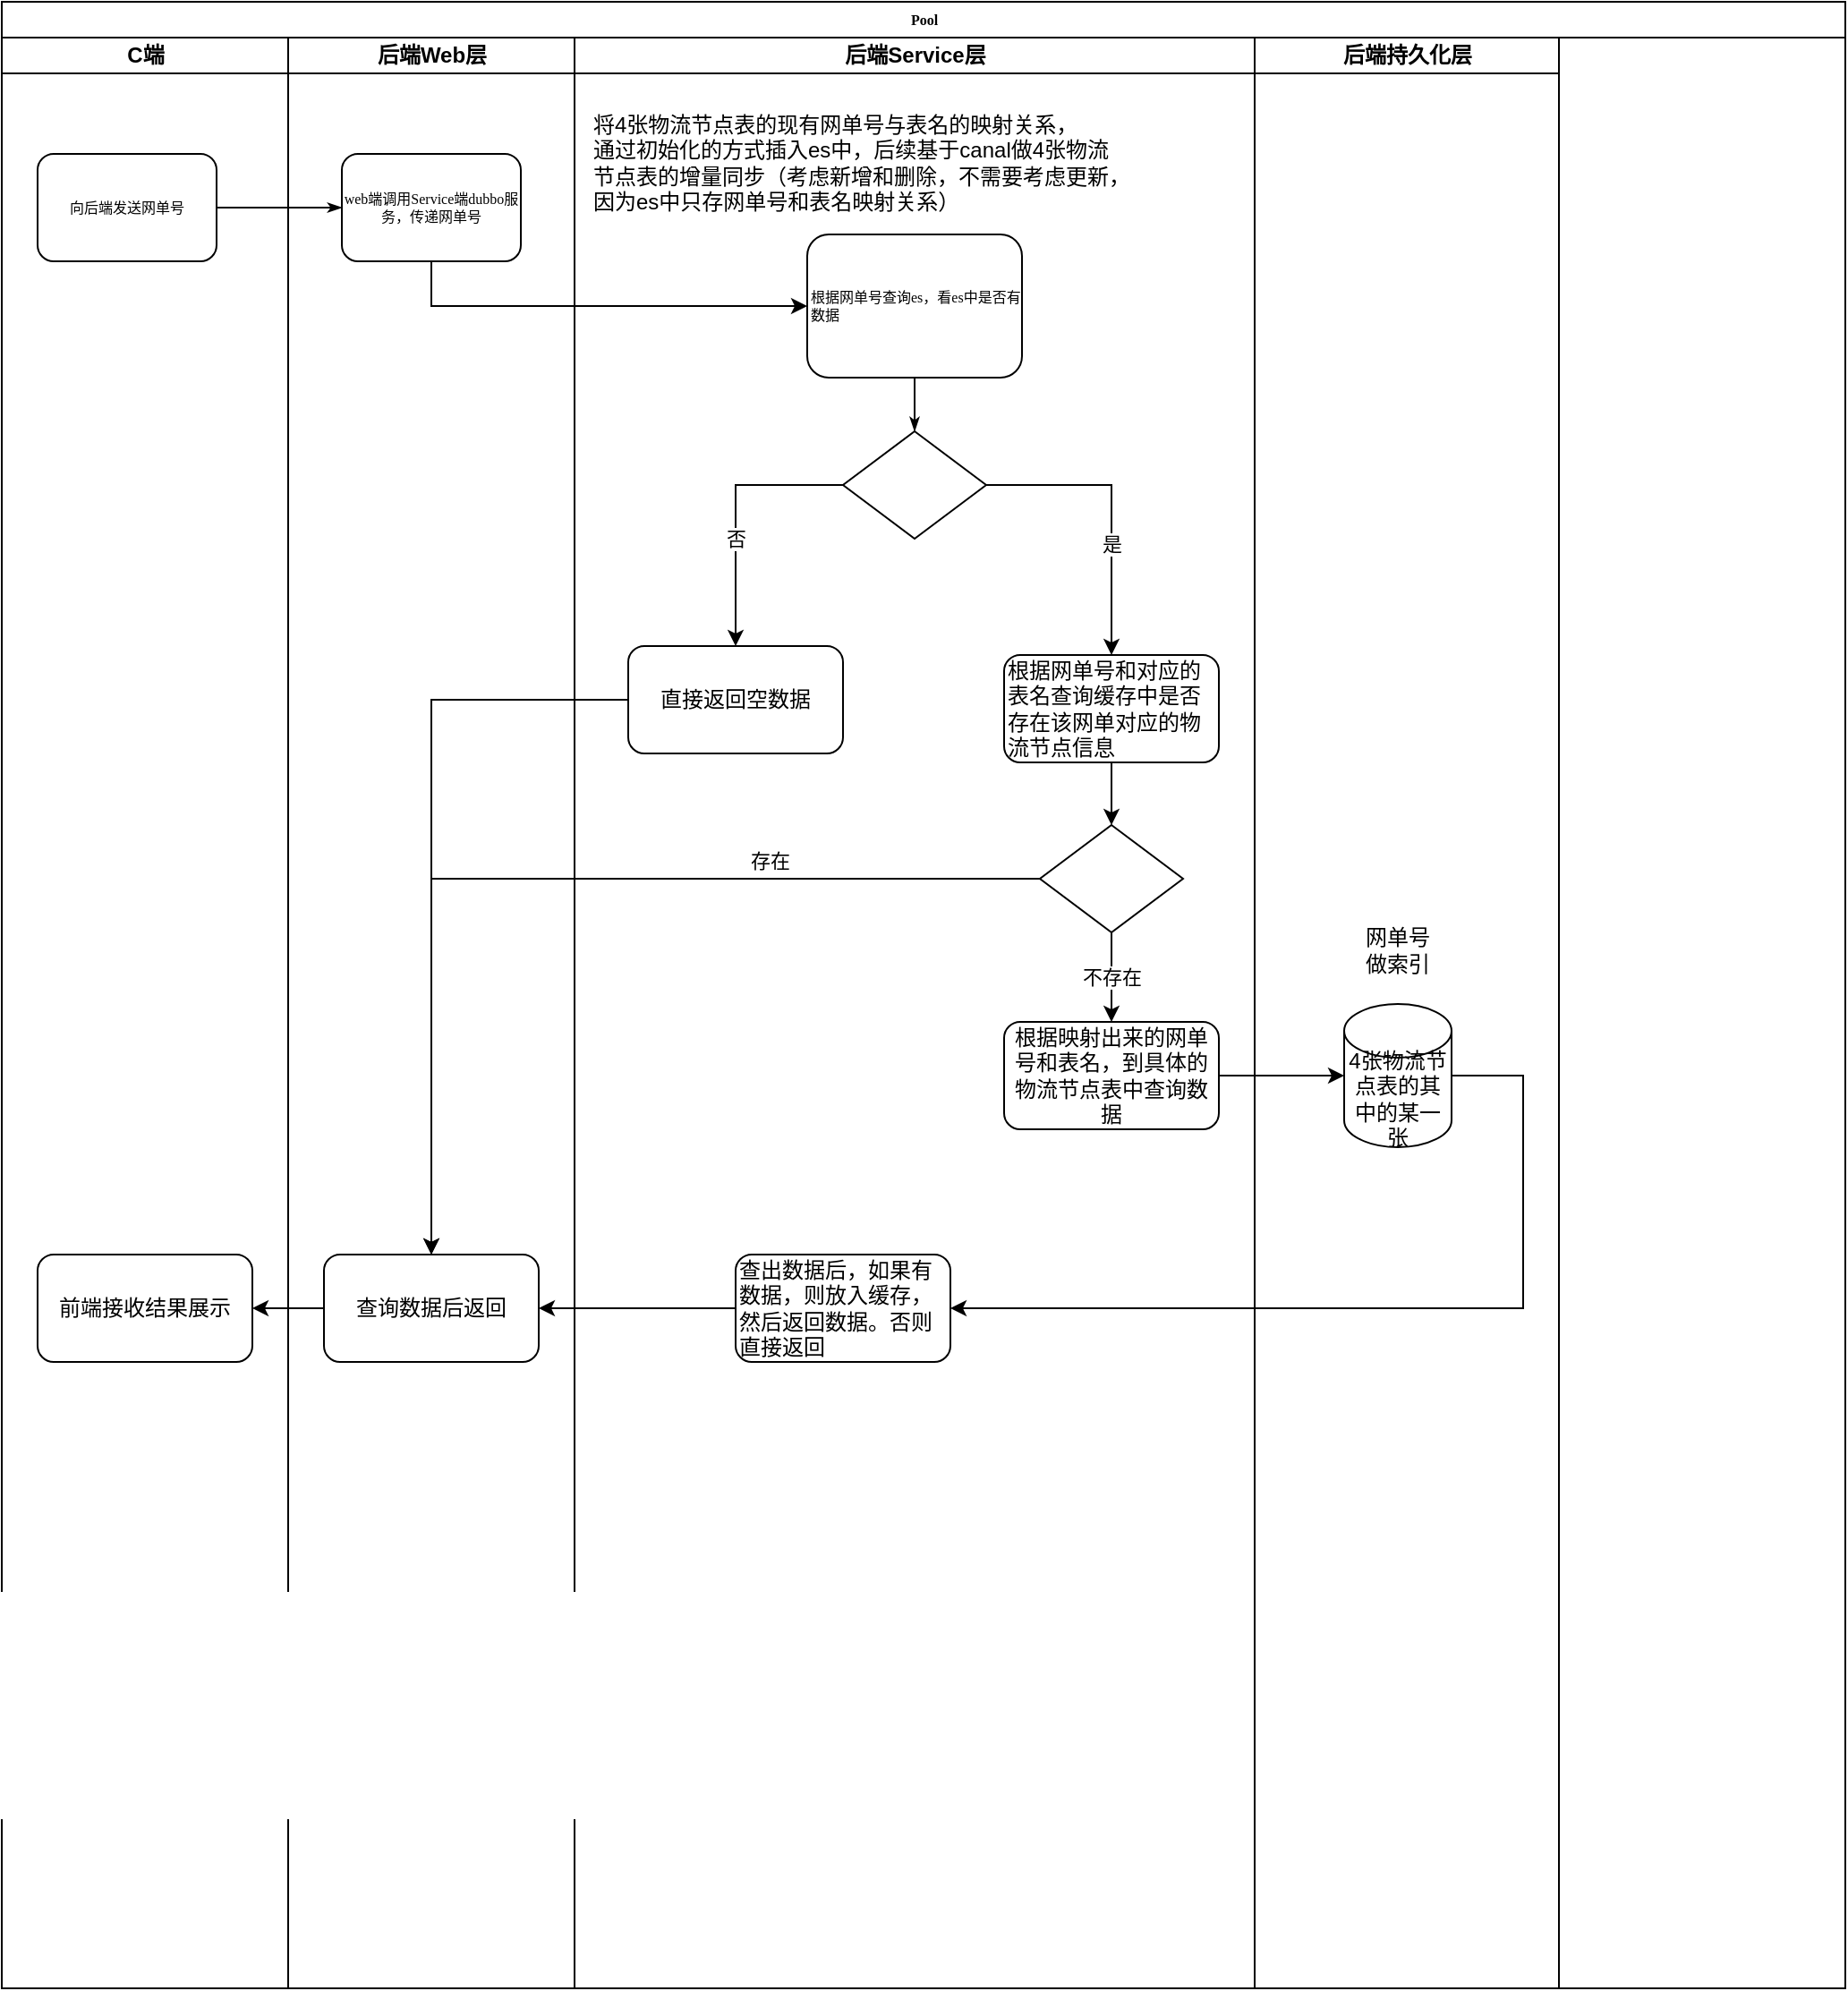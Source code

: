 <mxfile version="14.7.2" type="github">
  <diagram name="Page-1" id="74e2e168-ea6b-b213-b513-2b3c1d86103e">
    <mxGraphModel dx="1886" dy="457" grid="1" gridSize="10" guides="1" tooltips="1" connect="1" arrows="1" fold="1" page="1" pageScale="1" pageWidth="1100" pageHeight="850" background="none" math="0" shadow="0">
      <root>
        <mxCell id="0" />
        <mxCell id="1" parent="0" />
        <mxCell id="77e6c97f196da883-1" value="Pool" style="swimlane;html=1;childLayout=stackLayout;startSize=20;rounded=0;shadow=0;labelBackgroundColor=none;strokeWidth=1;fontFamily=Verdana;fontSize=8;align=center;" parent="1" vertex="1">
          <mxGeometry x="-100" y="30" width="1030" height="1110" as="geometry" />
        </mxCell>
        <mxCell id="77e6c97f196da883-2" value="C端" style="swimlane;html=1;startSize=20;" parent="77e6c97f196da883-1" vertex="1">
          <mxGeometry y="20" width="160" height="1090" as="geometry" />
        </mxCell>
        <mxCell id="77e6c97f196da883-8" value="向后端发送网单号" style="rounded=1;whiteSpace=wrap;html=1;shadow=0;labelBackgroundColor=none;strokeWidth=1;fontFamily=Verdana;fontSize=8;align=center;" parent="77e6c97f196da883-2" vertex="1">
          <mxGeometry x="20" y="65" width="100" height="60" as="geometry" />
        </mxCell>
        <mxCell id="e0kSBJMhbjdzScaZZEaQ-50" value="前端接收结果展示" style="rounded=1;whiteSpace=wrap;html=1;" parent="77e6c97f196da883-2" vertex="1">
          <mxGeometry x="20" y="680" width="120" height="60" as="geometry" />
        </mxCell>
        <mxCell id="77e6c97f196da883-26" style="edgeStyle=orthogonalEdgeStyle;rounded=1;html=1;labelBackgroundColor=none;startArrow=none;startFill=0;startSize=5;endArrow=classicThin;endFill=1;endSize=5;jettySize=auto;orthogonalLoop=1;strokeWidth=1;fontFamily=Verdana;fontSize=8" parent="77e6c97f196da883-1" source="77e6c97f196da883-8" target="77e6c97f196da883-11" edge="1">
          <mxGeometry relative="1" as="geometry" />
        </mxCell>
        <mxCell id="77e6c97f196da883-3" value="后端Web层" style="swimlane;html=1;startSize=20;" parent="77e6c97f196da883-1" vertex="1">
          <mxGeometry x="160" y="20" width="160" height="1090" as="geometry" />
        </mxCell>
        <mxCell id="77e6c97f196da883-11" value="web端调用Service端dubbo服务，传递网单号" style="rounded=1;whiteSpace=wrap;html=1;shadow=0;labelBackgroundColor=none;strokeWidth=1;fontFamily=Verdana;fontSize=8;align=center;" parent="77e6c97f196da883-3" vertex="1">
          <mxGeometry x="30" y="65" width="100" height="60" as="geometry" />
        </mxCell>
        <mxCell id="e0kSBJMhbjdzScaZZEaQ-48" value="查询数据后返回" style="rounded=1;whiteSpace=wrap;html=1;" parent="77e6c97f196da883-3" vertex="1">
          <mxGeometry x="20" y="680" width="120" height="60" as="geometry" />
        </mxCell>
        <mxCell id="77e6c97f196da883-4" value="后端Service层" style="swimlane;html=1;startSize=20;" parent="77e6c97f196da883-1" vertex="1">
          <mxGeometry x="320" y="20" width="380" height="1090" as="geometry" />
        </mxCell>
        <mxCell id="77e6c97f196da883-12" value="根据网单号查询es，看es中是否有数据" style="rounded=1;whiteSpace=wrap;html=1;shadow=0;labelBackgroundColor=none;strokeWidth=1;fontFamily=Verdana;fontSize=8;align=left;" parent="77e6c97f196da883-4" vertex="1">
          <mxGeometry x="130" y="110" width="120" height="80" as="geometry" />
        </mxCell>
        <mxCell id="8aTb0pdbekMoJ_zEC0NB-7" value="是" style="edgeStyle=orthogonalEdgeStyle;rounded=0;orthogonalLoop=1;jettySize=auto;html=1;exitX=1;exitY=0.5;exitDx=0;exitDy=0;" edge="1" parent="77e6c97f196da883-4" source="77e6c97f196da883-13" target="e0kSBJMhbjdzScaZZEaQ-27">
          <mxGeometry x="0.25" relative="1" as="geometry">
            <mxPoint as="offset" />
          </mxGeometry>
        </mxCell>
        <mxCell id="8aTb0pdbekMoJ_zEC0NB-11" value="否" style="edgeStyle=orthogonalEdgeStyle;rounded=0;orthogonalLoop=1;jettySize=auto;html=1;exitX=0;exitY=0.5;exitDx=0;exitDy=0;entryX=0.5;entryY=0;entryDx=0;entryDy=0;" edge="1" parent="77e6c97f196da883-4" source="77e6c97f196da883-13" target="e0kSBJMhbjdzScaZZEaQ-31">
          <mxGeometry x="0.2" relative="1" as="geometry">
            <mxPoint as="offset" />
          </mxGeometry>
        </mxCell>
        <mxCell id="77e6c97f196da883-13" value="" style="rhombus;whiteSpace=wrap;html=1;rounded=0;shadow=0;labelBackgroundColor=none;strokeWidth=1;fontFamily=Verdana;fontSize=8;align=center;" parent="77e6c97f196da883-4" vertex="1">
          <mxGeometry x="150" y="220" width="80" height="60" as="geometry" />
        </mxCell>
        <mxCell id="77e6c97f196da883-29" style="edgeStyle=orthogonalEdgeStyle;rounded=1;html=1;labelBackgroundColor=none;startArrow=none;startFill=0;startSize=5;endArrow=classicThin;endFill=1;endSize=5;jettySize=auto;orthogonalLoop=1;strokeWidth=1;fontFamily=Verdana;fontSize=8" parent="77e6c97f196da883-4" source="77e6c97f196da883-12" target="77e6c97f196da883-13" edge="1">
          <mxGeometry relative="1" as="geometry" />
        </mxCell>
        <mxCell id="e0kSBJMhbjdzScaZZEaQ-8" value="&lt;div style=&quot;text-align: left&quot;&gt;将4张物流节点表的现有网单号与表名的映射关系，&lt;/div&gt;&lt;div style=&quot;text-align: left&quot;&gt;通过初始化的方式插入es中，后续基于canal做4张物流&lt;/div&gt;&lt;div style=&quot;text-align: left&quot;&gt;节点表的增量同步（考虑新增和删除，不需要考虑更新，&lt;/div&gt;&lt;div style=&quot;text-align: left&quot;&gt;&lt;span&gt;因为es中只存网单号和表名映射关系）&lt;/span&gt;&lt;/div&gt;" style="text;html=1;align=center;verticalAlign=middle;resizable=0;points=[];autosize=1;strokeColor=none;" parent="77e6c97f196da883-4" vertex="1">
          <mxGeometry y="40" width="320" height="60" as="geometry" />
        </mxCell>
        <mxCell id="8aTb0pdbekMoJ_zEC0NB-3" value="" style="edgeStyle=orthogonalEdgeStyle;rounded=0;orthogonalLoop=1;jettySize=auto;html=1;exitX=0.5;exitY=1;exitDx=0;exitDy=0;entryX=0.5;entryY=0;entryDx=0;entryDy=0;" edge="1" parent="77e6c97f196da883-4" source="e0kSBJMhbjdzScaZZEaQ-27" target="8aTb0pdbekMoJ_zEC0NB-2">
          <mxGeometry relative="1" as="geometry" />
        </mxCell>
        <mxCell id="e0kSBJMhbjdzScaZZEaQ-27" value="&lt;span&gt;根据网单号和对应的表名查询缓存中是否存在该网单对应的物流节点信息&lt;/span&gt;" style="rounded=1;whiteSpace=wrap;html=1;align=left;" parent="77e6c97f196da883-4" vertex="1">
          <mxGeometry x="240" y="345" width="120" height="60" as="geometry" />
        </mxCell>
        <mxCell id="e0kSBJMhbjdzScaZZEaQ-31" value="直接返回空数据" style="rounded=1;whiteSpace=wrap;html=1;" parent="77e6c97f196da883-4" vertex="1">
          <mxGeometry x="30" y="340" width="120" height="60" as="geometry" />
        </mxCell>
        <mxCell id="e0kSBJMhbjdzScaZZEaQ-44" value="查出数据后，如果有数据，则放入缓存，然后返回数据。否则直接返回" style="rounded=1;whiteSpace=wrap;html=1;align=left;" parent="77e6c97f196da883-4" vertex="1">
          <mxGeometry x="90" y="680" width="120" height="60" as="geometry" />
        </mxCell>
        <mxCell id="8aTb0pdbekMoJ_zEC0NB-1" value="&lt;span&gt;根据映射出来的网单号和表名，&lt;/span&gt;&lt;span style=&quot;text-align: left&quot;&gt;到具体的物流节点表中查询数据&lt;/span&gt;" style="rounded=1;whiteSpace=wrap;html=1;" vertex="1" parent="77e6c97f196da883-4">
          <mxGeometry x="240" y="550" width="120" height="60" as="geometry" />
        </mxCell>
        <mxCell id="8aTb0pdbekMoJ_zEC0NB-2" value="" style="rhombus;whiteSpace=wrap;html=1;rounded=0;shadow=0;labelBackgroundColor=none;strokeWidth=1;fontFamily=Verdana;fontSize=8;align=center;" vertex="1" parent="77e6c97f196da883-4">
          <mxGeometry x="260" y="440" width="80" height="60" as="geometry" />
        </mxCell>
        <mxCell id="8aTb0pdbekMoJ_zEC0NB-5" value="不存在" style="edgeStyle=orthogonalEdgeStyle;rounded=0;orthogonalLoop=1;jettySize=auto;html=1;exitX=0.5;exitY=1;exitDx=0;exitDy=0;entryX=0.5;entryY=0;entryDx=0;entryDy=0;" edge="1" parent="77e6c97f196da883-4" source="8aTb0pdbekMoJ_zEC0NB-2" target="8aTb0pdbekMoJ_zEC0NB-1">
          <mxGeometry relative="1" as="geometry" />
        </mxCell>
        <mxCell id="77e6c97f196da883-5" value="后端持久化层" style="swimlane;html=1;startSize=20;" parent="77e6c97f196da883-1" vertex="1">
          <mxGeometry x="700" y="20" width="170" height="1090" as="geometry" />
        </mxCell>
        <mxCell id="e0kSBJMhbjdzScaZZEaQ-15" value="4张物流节点表的其中的某一张" style="shape=cylinder3;whiteSpace=wrap;html=1;boundedLbl=1;backgroundOutline=1;size=15;" parent="77e6c97f196da883-5" vertex="1">
          <mxGeometry x="50" y="540" width="60" height="80" as="geometry" />
        </mxCell>
        <mxCell id="e0kSBJMhbjdzScaZZEaQ-29" value="网单号做索引" style="text;html=1;strokeColor=none;fillColor=none;align=center;verticalAlign=middle;whiteSpace=wrap;rounded=0;" parent="77e6c97f196da883-5" vertex="1">
          <mxGeometry x="60" y="500" width="40" height="20" as="geometry" />
        </mxCell>
        <mxCell id="e0kSBJMhbjdzScaZZEaQ-3" style="edgeStyle=orthogonalEdgeStyle;rounded=0;orthogonalLoop=1;jettySize=auto;html=1;exitX=0.5;exitY=1;exitDx=0;exitDy=0;" parent="77e6c97f196da883-1" source="77e6c97f196da883-11" target="77e6c97f196da883-12" edge="1">
          <mxGeometry relative="1" as="geometry">
            <Array as="points">
              <mxPoint x="240" y="170" />
            </Array>
          </mxGeometry>
        </mxCell>
        <mxCell id="e0kSBJMhbjdzScaZZEaQ-47" style="edgeStyle=orthogonalEdgeStyle;rounded=0;orthogonalLoop=1;jettySize=auto;html=1;exitX=1;exitY=0.5;exitDx=0;exitDy=0;exitPerimeter=0;entryX=1;entryY=0.5;entryDx=0;entryDy=0;" parent="77e6c97f196da883-1" source="e0kSBJMhbjdzScaZZEaQ-15" target="e0kSBJMhbjdzScaZZEaQ-44" edge="1">
          <mxGeometry relative="1" as="geometry">
            <Array as="points">
              <mxPoint x="850" y="600" />
              <mxPoint x="850" y="730" />
            </Array>
          </mxGeometry>
        </mxCell>
        <mxCell id="e0kSBJMhbjdzScaZZEaQ-49" style="edgeStyle=orthogonalEdgeStyle;rounded=0;orthogonalLoop=1;jettySize=auto;html=1;exitX=0;exitY=0.5;exitDx=0;exitDy=0;entryX=1;entryY=0.5;entryDx=0;entryDy=0;" parent="77e6c97f196da883-1" source="e0kSBJMhbjdzScaZZEaQ-44" target="e0kSBJMhbjdzScaZZEaQ-48" edge="1">
          <mxGeometry relative="1" as="geometry" />
        </mxCell>
        <mxCell id="8aTb0pdbekMoJ_zEC0NB-4" value="存在" style="edgeStyle=orthogonalEdgeStyle;rounded=0;orthogonalLoop=1;jettySize=auto;html=1;exitX=0;exitY=0.5;exitDx=0;exitDy=0;" edge="1" parent="77e6c97f196da883-1" source="8aTb0pdbekMoJ_zEC0NB-2" target="e0kSBJMhbjdzScaZZEaQ-48">
          <mxGeometry x="-0.451" y="-10" relative="1" as="geometry">
            <mxPoint as="offset" />
          </mxGeometry>
        </mxCell>
        <mxCell id="8aTb0pdbekMoJ_zEC0NB-6" style="edgeStyle=orthogonalEdgeStyle;rounded=0;orthogonalLoop=1;jettySize=auto;html=1;exitX=1;exitY=0.5;exitDx=0;exitDy=0;entryX=0;entryY=0.5;entryDx=0;entryDy=0;entryPerimeter=0;" edge="1" parent="77e6c97f196da883-1" source="8aTb0pdbekMoJ_zEC0NB-1" target="e0kSBJMhbjdzScaZZEaQ-15">
          <mxGeometry relative="1" as="geometry" />
        </mxCell>
        <mxCell id="8aTb0pdbekMoJ_zEC0NB-12" style="edgeStyle=orthogonalEdgeStyle;rounded=0;orthogonalLoop=1;jettySize=auto;html=1;exitX=0;exitY=0.5;exitDx=0;exitDy=0;" edge="1" parent="77e6c97f196da883-1" source="e0kSBJMhbjdzScaZZEaQ-31" target="e0kSBJMhbjdzScaZZEaQ-48">
          <mxGeometry relative="1" as="geometry" />
        </mxCell>
        <mxCell id="8aTb0pdbekMoJ_zEC0NB-13" style="edgeStyle=orthogonalEdgeStyle;rounded=0;orthogonalLoop=1;jettySize=auto;html=1;exitX=0;exitY=0.5;exitDx=0;exitDy=0;entryX=1;entryY=0.5;entryDx=0;entryDy=0;" edge="1" parent="77e6c97f196da883-1" source="e0kSBJMhbjdzScaZZEaQ-48" target="e0kSBJMhbjdzScaZZEaQ-50">
          <mxGeometry relative="1" as="geometry" />
        </mxCell>
      </root>
    </mxGraphModel>
  </diagram>
</mxfile>
